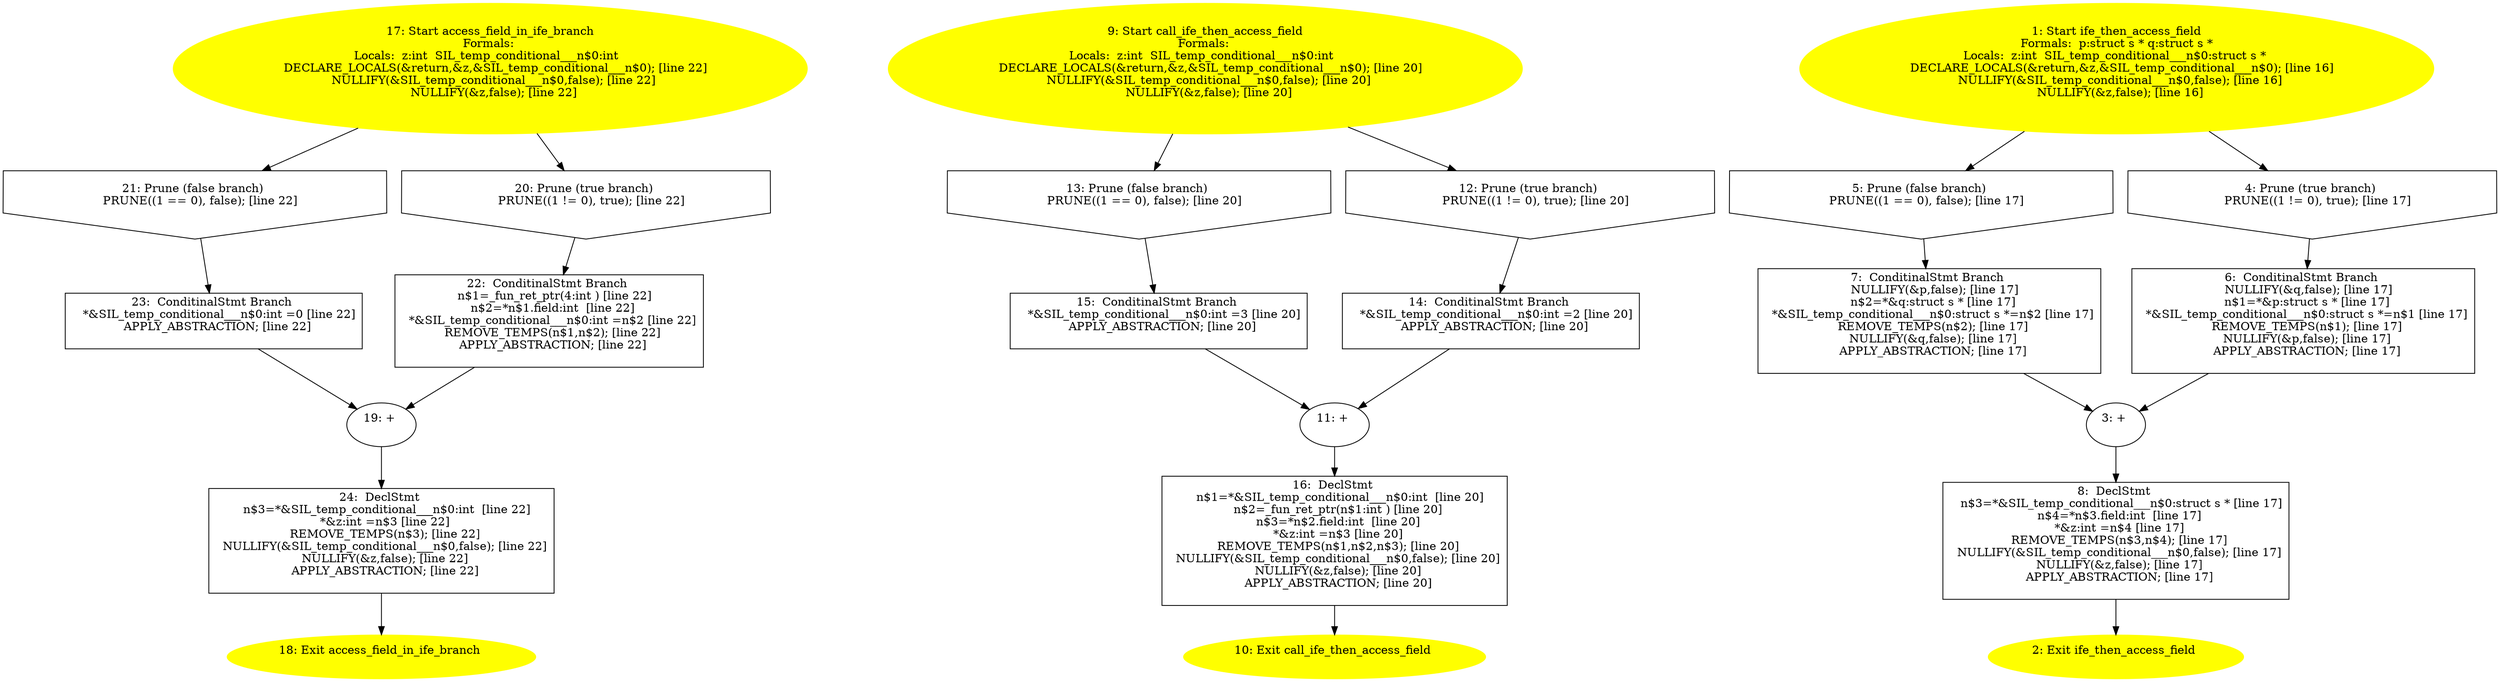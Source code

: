 digraph iCFG {
24 [label="24:  DeclStmt \n   n$3=*&SIL_temp_conditional___n$0:int  [line 22]\n  *&z:int =n$3 [line 22]\n  REMOVE_TEMPS(n$3); [line 22]\n  NULLIFY(&SIL_temp_conditional___n$0,false); [line 22]\n  NULLIFY(&z,false); [line 22]\n  APPLY_ABSTRACTION; [line 22]\n " shape="box"]
	

	 24 -> 18 ;
23 [label="23:  ConditinalStmt Branch \n   *&SIL_temp_conditional___n$0:int =0 [line 22]\n  APPLY_ABSTRACTION; [line 22]\n " shape="box"]
	

	 23 -> 19 ;
22 [label="22:  ConditinalStmt Branch \n   n$1=_fun_ret_ptr(4:int ) [line 22]\n  n$2=*n$1.field:int  [line 22]\n  *&SIL_temp_conditional___n$0:int =n$2 [line 22]\n  REMOVE_TEMPS(n$1,n$2); [line 22]\n  APPLY_ABSTRACTION; [line 22]\n " shape="box"]
	

	 22 -> 19 ;
21 [label="21: Prune (false branch) \n   PRUNE((1 == 0), false); [line 22]\n " shape="invhouse"]
	

	 21 -> 23 ;
20 [label="20: Prune (true branch) \n   PRUNE((1 != 0), true); [line 22]\n " shape="invhouse"]
	

	 20 -> 22 ;
19 [label="19: + \n  " ]
	

	 19 -> 24 ;
18 [label="18: Exit access_field_in_ife_branch \n  " color=yellow style=filled]
	

17 [label="17: Start access_field_in_ife_branch\nFormals: \nLocals:  z:int  SIL_temp_conditional___n$0:int  \n   DECLARE_LOCALS(&return,&z,&SIL_temp_conditional___n$0); [line 22]\n  NULLIFY(&SIL_temp_conditional___n$0,false); [line 22]\n  NULLIFY(&z,false); [line 22]\n " color=yellow style=filled]
	

	 17 -> 20 ;
	 17 -> 21 ;
16 [label="16:  DeclStmt \n   n$1=*&SIL_temp_conditional___n$0:int  [line 20]\n  n$2=_fun_ret_ptr(n$1:int ) [line 20]\n  n$3=*n$2.field:int  [line 20]\n  *&z:int =n$3 [line 20]\n  REMOVE_TEMPS(n$1,n$2,n$3); [line 20]\n  NULLIFY(&SIL_temp_conditional___n$0,false); [line 20]\n  NULLIFY(&z,false); [line 20]\n  APPLY_ABSTRACTION; [line 20]\n " shape="box"]
	

	 16 -> 10 ;
15 [label="15:  ConditinalStmt Branch \n   *&SIL_temp_conditional___n$0:int =3 [line 20]\n  APPLY_ABSTRACTION; [line 20]\n " shape="box"]
	

	 15 -> 11 ;
14 [label="14:  ConditinalStmt Branch \n   *&SIL_temp_conditional___n$0:int =2 [line 20]\n  APPLY_ABSTRACTION; [line 20]\n " shape="box"]
	

	 14 -> 11 ;
13 [label="13: Prune (false branch) \n   PRUNE((1 == 0), false); [line 20]\n " shape="invhouse"]
	

	 13 -> 15 ;
12 [label="12: Prune (true branch) \n   PRUNE((1 != 0), true); [line 20]\n " shape="invhouse"]
	

	 12 -> 14 ;
11 [label="11: + \n  " ]
	

	 11 -> 16 ;
10 [label="10: Exit call_ife_then_access_field \n  " color=yellow style=filled]
	

9 [label="9: Start call_ife_then_access_field\nFormals: \nLocals:  z:int  SIL_temp_conditional___n$0:int  \n   DECLARE_LOCALS(&return,&z,&SIL_temp_conditional___n$0); [line 20]\n  NULLIFY(&SIL_temp_conditional___n$0,false); [line 20]\n  NULLIFY(&z,false); [line 20]\n " color=yellow style=filled]
	

	 9 -> 12 ;
	 9 -> 13 ;
8 [label="8:  DeclStmt \n   n$3=*&SIL_temp_conditional___n$0:struct s * [line 17]\n  n$4=*n$3.field:int  [line 17]\n  *&z:int =n$4 [line 17]\n  REMOVE_TEMPS(n$3,n$4); [line 17]\n  NULLIFY(&SIL_temp_conditional___n$0,false); [line 17]\n  NULLIFY(&z,false); [line 17]\n  APPLY_ABSTRACTION; [line 17]\n " shape="box"]
	

	 8 -> 2 ;
7 [label="7:  ConditinalStmt Branch \n   NULLIFY(&p,false); [line 17]\n  n$2=*&q:struct s * [line 17]\n  *&SIL_temp_conditional___n$0:struct s *=n$2 [line 17]\n  REMOVE_TEMPS(n$2); [line 17]\n  NULLIFY(&q,false); [line 17]\n  APPLY_ABSTRACTION; [line 17]\n " shape="box"]
	

	 7 -> 3 ;
6 [label="6:  ConditinalStmt Branch \n   NULLIFY(&q,false); [line 17]\n  n$1=*&p:struct s * [line 17]\n  *&SIL_temp_conditional___n$0:struct s *=n$1 [line 17]\n  REMOVE_TEMPS(n$1); [line 17]\n  NULLIFY(&p,false); [line 17]\n  APPLY_ABSTRACTION; [line 17]\n " shape="box"]
	

	 6 -> 3 ;
5 [label="5: Prune (false branch) \n   PRUNE((1 == 0), false); [line 17]\n " shape="invhouse"]
	

	 5 -> 7 ;
4 [label="4: Prune (true branch) \n   PRUNE((1 != 0), true); [line 17]\n " shape="invhouse"]
	

	 4 -> 6 ;
3 [label="3: + \n  " ]
	

	 3 -> 8 ;
2 [label="2: Exit ife_then_access_field \n  " color=yellow style=filled]
	

1 [label="1: Start ife_then_access_field\nFormals:  p:struct s * q:struct s *\nLocals:  z:int  SIL_temp_conditional___n$0:struct s * \n   DECLARE_LOCALS(&return,&z,&SIL_temp_conditional___n$0); [line 16]\n  NULLIFY(&SIL_temp_conditional___n$0,false); [line 16]\n  NULLIFY(&z,false); [line 16]\n " color=yellow style=filled]
	

	 1 -> 4 ;
	 1 -> 5 ;
}
